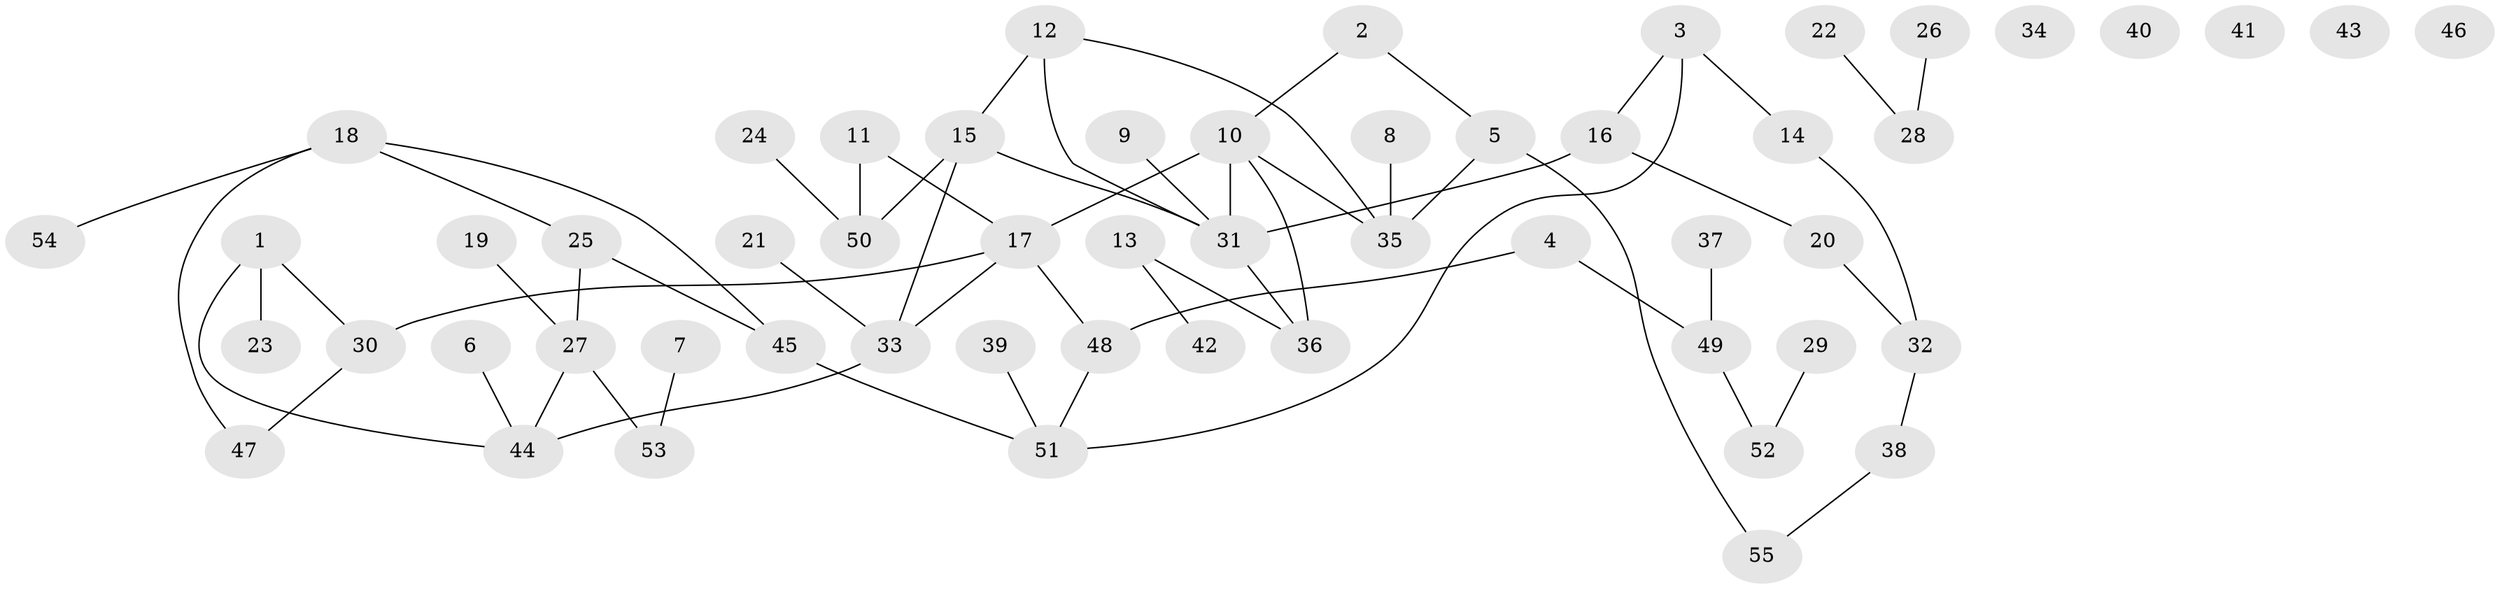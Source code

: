 // coarse degree distribution, {5: 0.02702702702702703, 4: 0.13513513513513514, 3: 0.16216216216216217, 1: 0.32432432432432434, 2: 0.16216216216216217, 6: 0.02702702702702703, 7: 0.02702702702702703, 0: 0.13513513513513514}
// Generated by graph-tools (version 1.1) at 2025/41/03/06/25 10:41:24]
// undirected, 55 vertices, 61 edges
graph export_dot {
graph [start="1"]
  node [color=gray90,style=filled];
  1;
  2;
  3;
  4;
  5;
  6;
  7;
  8;
  9;
  10;
  11;
  12;
  13;
  14;
  15;
  16;
  17;
  18;
  19;
  20;
  21;
  22;
  23;
  24;
  25;
  26;
  27;
  28;
  29;
  30;
  31;
  32;
  33;
  34;
  35;
  36;
  37;
  38;
  39;
  40;
  41;
  42;
  43;
  44;
  45;
  46;
  47;
  48;
  49;
  50;
  51;
  52;
  53;
  54;
  55;
  1 -- 23;
  1 -- 30;
  1 -- 44;
  2 -- 5;
  2 -- 10;
  3 -- 14;
  3 -- 16;
  3 -- 51;
  4 -- 48;
  4 -- 49;
  5 -- 35;
  5 -- 55;
  6 -- 44;
  7 -- 53;
  8 -- 35;
  9 -- 31;
  10 -- 17;
  10 -- 31;
  10 -- 35;
  10 -- 36;
  11 -- 17;
  11 -- 50;
  12 -- 15;
  12 -- 31;
  12 -- 35;
  13 -- 36;
  13 -- 42;
  14 -- 32;
  15 -- 31;
  15 -- 33;
  15 -- 50;
  16 -- 20;
  16 -- 31;
  17 -- 30;
  17 -- 33;
  17 -- 48;
  18 -- 25;
  18 -- 45;
  18 -- 47;
  18 -- 54;
  19 -- 27;
  20 -- 32;
  21 -- 33;
  22 -- 28;
  24 -- 50;
  25 -- 27;
  25 -- 45;
  26 -- 28;
  27 -- 44;
  27 -- 53;
  29 -- 52;
  30 -- 47;
  31 -- 36;
  32 -- 38;
  33 -- 44;
  37 -- 49;
  38 -- 55;
  39 -- 51;
  45 -- 51;
  48 -- 51;
  49 -- 52;
}
